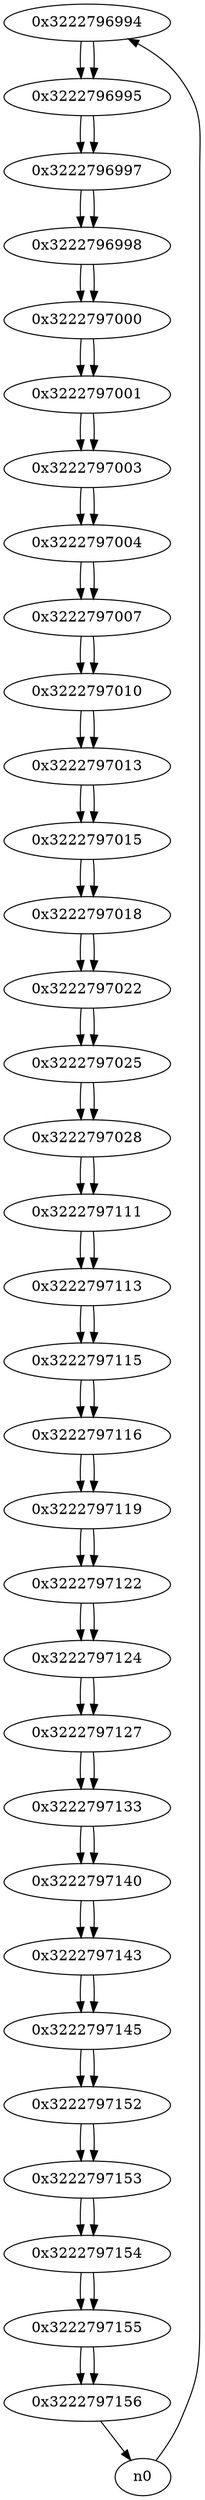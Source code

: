digraph G{
/* nodes */
  n1 [label="0x3222796994"]
  n2 [label="0x3222796995"]
  n3 [label="0x3222796997"]
  n4 [label="0x3222796998"]
  n5 [label="0x3222797000"]
  n6 [label="0x3222797001"]
  n7 [label="0x3222797003"]
  n8 [label="0x3222797004"]
  n9 [label="0x3222797007"]
  n10 [label="0x3222797010"]
  n11 [label="0x3222797013"]
  n12 [label="0x3222797015"]
  n13 [label="0x3222797018"]
  n14 [label="0x3222797022"]
  n15 [label="0x3222797025"]
  n16 [label="0x3222797028"]
  n17 [label="0x3222797111"]
  n18 [label="0x3222797113"]
  n19 [label="0x3222797115"]
  n20 [label="0x3222797116"]
  n21 [label="0x3222797119"]
  n22 [label="0x3222797122"]
  n23 [label="0x3222797124"]
  n24 [label="0x3222797127"]
  n25 [label="0x3222797133"]
  n26 [label="0x3222797140"]
  n27 [label="0x3222797143"]
  n28 [label="0x3222797145"]
  n29 [label="0x3222797152"]
  n30 [label="0x3222797153"]
  n31 [label="0x3222797154"]
  n32 [label="0x3222797155"]
  n33 [label="0x3222797156"]
/* edges */
n1 -> n2;
n0 -> n1;
n2 -> n3;
n1 -> n2;
n3 -> n4;
n2 -> n3;
n4 -> n5;
n3 -> n4;
n5 -> n6;
n4 -> n5;
n6 -> n7;
n5 -> n6;
n7 -> n8;
n6 -> n7;
n8 -> n9;
n7 -> n8;
n9 -> n10;
n8 -> n9;
n10 -> n11;
n9 -> n10;
n11 -> n12;
n10 -> n11;
n12 -> n13;
n11 -> n12;
n13 -> n14;
n12 -> n13;
n14 -> n15;
n13 -> n14;
n15 -> n16;
n14 -> n15;
n16 -> n17;
n15 -> n16;
n17 -> n18;
n16 -> n17;
n18 -> n19;
n17 -> n18;
n19 -> n20;
n18 -> n19;
n20 -> n21;
n19 -> n20;
n21 -> n22;
n20 -> n21;
n22 -> n23;
n21 -> n22;
n23 -> n24;
n22 -> n23;
n24 -> n25;
n23 -> n24;
n25 -> n26;
n24 -> n25;
n26 -> n27;
n25 -> n26;
n27 -> n28;
n26 -> n27;
n28 -> n29;
n27 -> n28;
n29 -> n30;
n28 -> n29;
n30 -> n31;
n29 -> n30;
n31 -> n32;
n30 -> n31;
n32 -> n33;
n31 -> n32;
n33 -> n0;
n32 -> n33;
}
